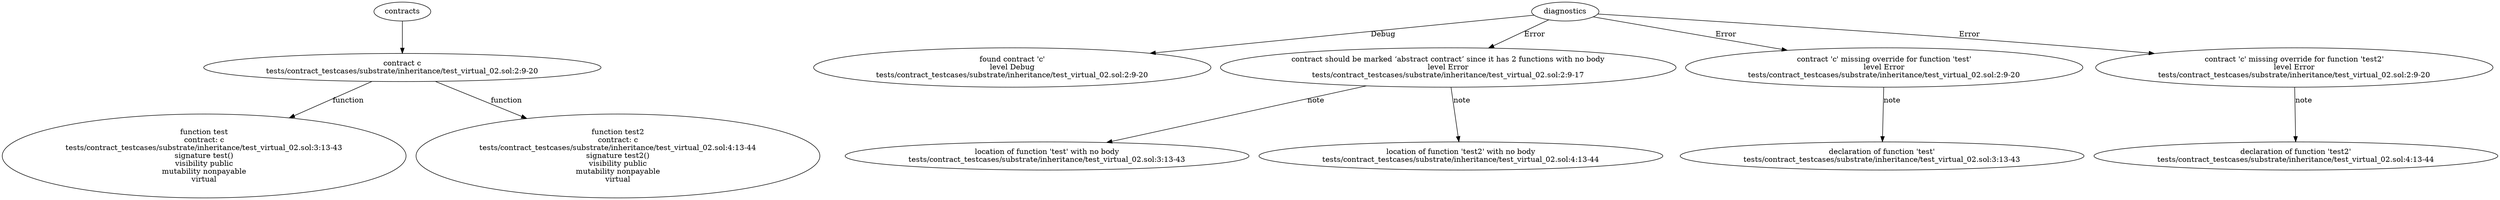 strict digraph "tests/contract_testcases/substrate/inheritance/test_virtual_02.sol" {
	contract [label="contract c\ntests/contract_testcases/substrate/inheritance/test_virtual_02.sol:2:9-20"]
	test [label="function test\ncontract: c\ntests/contract_testcases/substrate/inheritance/test_virtual_02.sol:3:13-43\nsignature test()\nvisibility public\nmutability nonpayable\nvirtual"]
	test2 [label="function test2\ncontract: c\ntests/contract_testcases/substrate/inheritance/test_virtual_02.sol:4:13-44\nsignature test2()\nvisibility public\nmutability nonpayable\nvirtual"]
	diagnostic [label="found contract 'c'\nlevel Debug\ntests/contract_testcases/substrate/inheritance/test_virtual_02.sol:2:9-20"]
	diagnostic_6 [label="contract should be marked ‘abstract contract’ since it has 2 functions with no body\nlevel Error\ntests/contract_testcases/substrate/inheritance/test_virtual_02.sol:2:9-17"]
	note [label="location of function 'test' with no body\ntests/contract_testcases/substrate/inheritance/test_virtual_02.sol:3:13-43"]
	note_8 [label="location of function 'test2' with no body\ntests/contract_testcases/substrate/inheritance/test_virtual_02.sol:4:13-44"]
	diagnostic_9 [label="contract 'c' missing override for function 'test'\nlevel Error\ntests/contract_testcases/substrate/inheritance/test_virtual_02.sol:2:9-20"]
	note_10 [label="declaration of function 'test'\ntests/contract_testcases/substrate/inheritance/test_virtual_02.sol:3:13-43"]
	diagnostic_11 [label="contract 'c' missing override for function 'test2'\nlevel Error\ntests/contract_testcases/substrate/inheritance/test_virtual_02.sol:2:9-20"]
	note_12 [label="declaration of function 'test2'\ntests/contract_testcases/substrate/inheritance/test_virtual_02.sol:4:13-44"]
	contracts -> contract
	contract -> test [label="function"]
	contract -> test2 [label="function"]
	diagnostics -> diagnostic [label="Debug"]
	diagnostics -> diagnostic_6 [label="Error"]
	diagnostic_6 -> note [label="note"]
	diagnostic_6 -> note_8 [label="note"]
	diagnostics -> diagnostic_9 [label="Error"]
	diagnostic_9 -> note_10 [label="note"]
	diagnostics -> diagnostic_11 [label="Error"]
	diagnostic_11 -> note_12 [label="note"]
}
